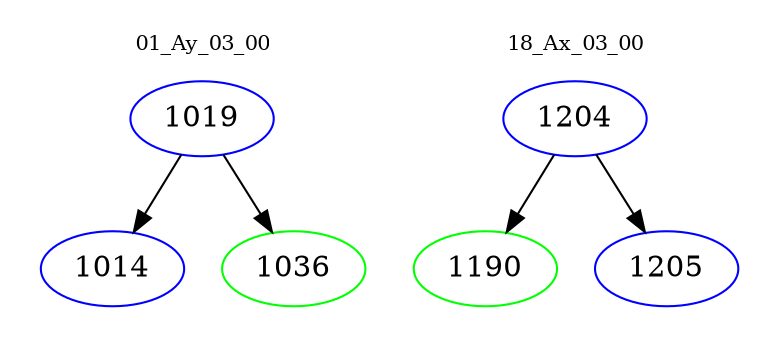 digraph{
subgraph cluster_0 {
color = white
label = "01_Ay_03_00";
fontsize=10;
T0_1019 [label="1019", color="blue"]
T0_1019 -> T0_1014 [color="black"]
T0_1014 [label="1014", color="blue"]
T0_1019 -> T0_1036 [color="black"]
T0_1036 [label="1036", color="green"]
}
subgraph cluster_1 {
color = white
label = "18_Ax_03_00";
fontsize=10;
T1_1204 [label="1204", color="blue"]
T1_1204 -> T1_1190 [color="black"]
T1_1190 [label="1190", color="green"]
T1_1204 -> T1_1205 [color="black"]
T1_1205 [label="1205", color="blue"]
}
}
